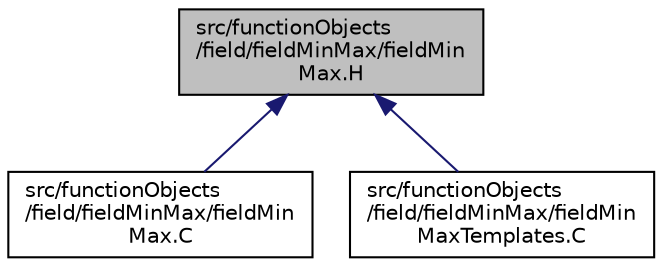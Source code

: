 digraph "src/functionObjects/field/fieldMinMax/fieldMinMax.H"
{
  bgcolor="transparent";
  edge [fontname="Helvetica",fontsize="10",labelfontname="Helvetica",labelfontsize="10"];
  node [fontname="Helvetica",fontsize="10",shape=record];
  Node1 [label="src/functionObjects\l/field/fieldMinMax/fieldMin\lMax.H",height=0.2,width=0.4,color="black", fillcolor="grey75", style="filled" fontcolor="black"];
  Node1 -> Node2 [dir="back",color="midnightblue",fontsize="10",style="solid",fontname="Helvetica"];
  Node2 [label="src/functionObjects\l/field/fieldMinMax/fieldMin\lMax.C",height=0.2,width=0.4,color="black",URL="$fieldMinMax_8C.html"];
  Node1 -> Node3 [dir="back",color="midnightblue",fontsize="10",style="solid",fontname="Helvetica"];
  Node3 [label="src/functionObjects\l/field/fieldMinMax/fieldMin\lMaxTemplates.C",height=0.2,width=0.4,color="black",URL="$fieldMinMaxTemplates_8C.html"];
}
